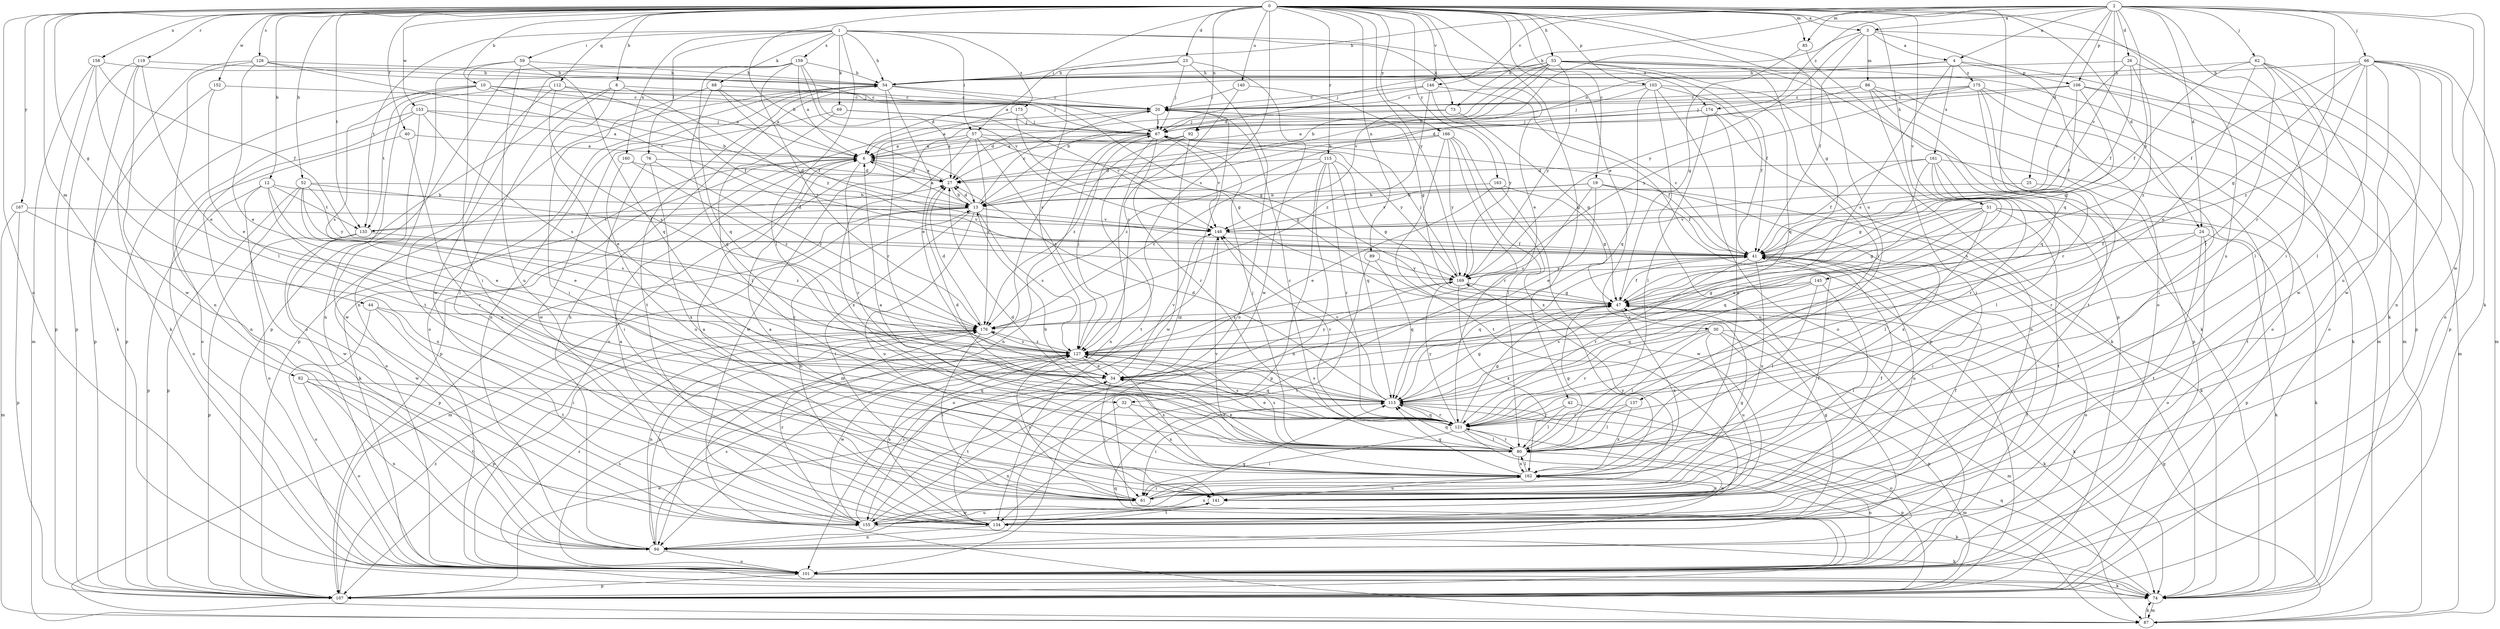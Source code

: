 strict digraph  {
0;
1;
2;
3;
4;
6;
8;
10;
12;
13;
19;
20;
23;
24;
25;
26;
27;
30;
32;
34;
40;
41;
42;
44;
47;
51;
52;
53;
54;
57;
59;
61;
62;
66;
67;
68;
69;
73;
74;
76;
80;
82;
85;
86;
87;
89;
92;
94;
101;
103;
106;
107;
112;
113;
115;
119;
121;
126;
127;
133;
134;
137;
140;
141;
145;
146;
148;
152;
153;
155;
158;
159;
160;
161;
162;
163;
166;
167;
169;
173;
174;
175;
176;
0 -> 3  [label=a];
0 -> 8  [label=b];
0 -> 10  [label=b];
0 -> 12  [label=b];
0 -> 13  [label=b];
0 -> 19  [label=c];
0 -> 23  [label=d];
0 -> 24  [label=d];
0 -> 30  [label=e];
0 -> 32  [label=e];
0 -> 40  [label=f];
0 -> 42  [label=g];
0 -> 44  [label=g];
0 -> 47  [label=g];
0 -> 51  [label=h];
0 -> 52  [label=h];
0 -> 53  [label=h];
0 -> 57  [label=i];
0 -> 82  [label=m];
0 -> 85  [label=m];
0 -> 89  [label=n];
0 -> 92  [label=n];
0 -> 101  [label=o];
0 -> 103  [label=p];
0 -> 112  [label=q];
0 -> 113  [label=q];
0 -> 115  [label=r];
0 -> 119  [label=r];
0 -> 126  [label=s];
0 -> 127  [label=s];
0 -> 133  [label=t];
0 -> 137  [label=u];
0 -> 140  [label=u];
0 -> 141  [label=u];
0 -> 145  [label=v];
0 -> 146  [label=v];
0 -> 152  [label=w];
0 -> 153  [label=w];
0 -> 158  [label=x];
0 -> 163  [label=y];
0 -> 166  [label=y];
0 -> 167  [label=y];
0 -> 169  [label=y];
1 -> 54  [label=h];
1 -> 57  [label=i];
1 -> 59  [label=i];
1 -> 68  [label=k];
1 -> 69  [label=k];
1 -> 73  [label=k];
1 -> 76  [label=l];
1 -> 80  [label=l];
1 -> 133  [label=t];
1 -> 159  [label=x];
1 -> 160  [label=x];
1 -> 173  [label=z];
1 -> 174  [label=z];
2 -> 3  [label=a];
2 -> 4  [label=a];
2 -> 24  [label=d];
2 -> 25  [label=d];
2 -> 26  [label=d];
2 -> 54  [label=h];
2 -> 61  [label=i];
2 -> 62  [label=j];
2 -> 66  [label=j];
2 -> 73  [label=k];
2 -> 74  [label=k];
2 -> 85  [label=m];
2 -> 106  [label=p];
2 -> 121  [label=r];
2 -> 146  [label=v];
2 -> 148  [label=v];
2 -> 155  [label=w];
2 -> 169  [label=y];
2 -> 174  [label=z];
3 -> 4  [label=a];
3 -> 13  [label=b];
3 -> 41  [label=f];
3 -> 74  [label=k];
3 -> 86  [label=m];
3 -> 101  [label=o];
3 -> 169  [label=y];
4 -> 54  [label=h];
4 -> 87  [label=m];
4 -> 92  [label=n];
4 -> 106  [label=p];
4 -> 127  [label=s];
4 -> 161  [label=x];
4 -> 175  [label=z];
6 -> 27  [label=d];
6 -> 74  [label=k];
6 -> 101  [label=o];
6 -> 121  [label=r];
8 -> 20  [label=c];
8 -> 32  [label=e];
8 -> 61  [label=i];
8 -> 101  [label=o];
8 -> 169  [label=y];
10 -> 6  [label=a];
10 -> 13  [label=b];
10 -> 20  [label=c];
10 -> 67  [label=j];
10 -> 107  [label=p];
10 -> 127  [label=s];
10 -> 133  [label=t];
12 -> 13  [label=b];
12 -> 34  [label=e];
12 -> 107  [label=p];
12 -> 121  [label=r];
12 -> 133  [label=t];
12 -> 155  [label=w];
13 -> 6  [label=a];
13 -> 20  [label=c];
13 -> 27  [label=d];
13 -> 61  [label=i];
13 -> 87  [label=m];
13 -> 107  [label=p];
13 -> 127  [label=s];
13 -> 133  [label=t];
13 -> 141  [label=u];
13 -> 148  [label=v];
19 -> 13  [label=b];
19 -> 34  [label=e];
19 -> 41  [label=f];
19 -> 74  [label=k];
19 -> 127  [label=s];
19 -> 148  [label=v];
19 -> 162  [label=x];
20 -> 67  [label=j];
20 -> 101  [label=o];
20 -> 107  [label=p];
23 -> 54  [label=h];
23 -> 67  [label=j];
23 -> 101  [label=o];
23 -> 127  [label=s];
23 -> 155  [label=w];
24 -> 41  [label=f];
24 -> 61  [label=i];
24 -> 74  [label=k];
24 -> 101  [label=o];
24 -> 134  [label=t];
25 -> 13  [label=b];
25 -> 121  [label=r];
26 -> 41  [label=f];
26 -> 54  [label=h];
26 -> 107  [label=p];
26 -> 148  [label=v];
26 -> 176  [label=z];
27 -> 6  [label=a];
27 -> 13  [label=b];
30 -> 74  [label=k];
30 -> 80  [label=l];
30 -> 87  [label=m];
30 -> 107  [label=p];
30 -> 121  [label=r];
30 -> 127  [label=s];
30 -> 141  [label=u];
32 -> 94  [label=n];
32 -> 121  [label=r];
32 -> 162  [label=x];
34 -> 61  [label=i];
34 -> 113  [label=q];
34 -> 134  [label=t];
34 -> 148  [label=v];
34 -> 169  [label=y];
40 -> 6  [label=a];
40 -> 101  [label=o];
40 -> 141  [label=u];
41 -> 20  [label=c];
41 -> 101  [label=o];
41 -> 113  [label=q];
41 -> 121  [label=r];
41 -> 141  [label=u];
41 -> 162  [label=x];
41 -> 169  [label=y];
42 -> 80  [label=l];
42 -> 101  [label=o];
42 -> 121  [label=r];
44 -> 61  [label=i];
44 -> 101  [label=o];
44 -> 134  [label=t];
44 -> 176  [label=z];
47 -> 41  [label=f];
47 -> 74  [label=k];
47 -> 162  [label=x];
47 -> 176  [label=z];
51 -> 34  [label=e];
51 -> 47  [label=g];
51 -> 74  [label=k];
51 -> 80  [label=l];
51 -> 107  [label=p];
51 -> 113  [label=q];
51 -> 134  [label=t];
51 -> 148  [label=v];
52 -> 13  [label=b];
52 -> 34  [label=e];
52 -> 41  [label=f];
52 -> 101  [label=o];
52 -> 107  [label=p];
52 -> 127  [label=s];
52 -> 169  [label=y];
53 -> 6  [label=a];
53 -> 13  [label=b];
53 -> 27  [label=d];
53 -> 41  [label=f];
53 -> 54  [label=h];
53 -> 67  [label=j];
53 -> 74  [label=k];
53 -> 80  [label=l];
53 -> 87  [label=m];
53 -> 113  [label=q];
53 -> 148  [label=v];
53 -> 169  [label=y];
54 -> 20  [label=c];
54 -> 34  [label=e];
54 -> 47  [label=g];
54 -> 94  [label=n];
54 -> 101  [label=o];
54 -> 107  [label=p];
54 -> 121  [label=r];
54 -> 134  [label=t];
57 -> 6  [label=a];
57 -> 47  [label=g];
57 -> 127  [label=s];
57 -> 155  [label=w];
57 -> 162  [label=x];
57 -> 169  [label=y];
57 -> 176  [label=z];
59 -> 54  [label=h];
59 -> 61  [label=i];
59 -> 94  [label=n];
59 -> 113  [label=q];
59 -> 141  [label=u];
61 -> 6  [label=a];
61 -> 41  [label=f];
61 -> 47  [label=g];
61 -> 127  [label=s];
61 -> 169  [label=y];
62 -> 34  [label=e];
62 -> 41  [label=f];
62 -> 54  [label=h];
62 -> 80  [label=l];
62 -> 107  [label=p];
62 -> 121  [label=r];
62 -> 155  [label=w];
66 -> 41  [label=f];
66 -> 47  [label=g];
66 -> 54  [label=h];
66 -> 80  [label=l];
66 -> 87  [label=m];
66 -> 94  [label=n];
66 -> 101  [label=o];
66 -> 141  [label=u];
66 -> 155  [label=w];
66 -> 176  [label=z];
67 -> 6  [label=a];
67 -> 41  [label=f];
67 -> 87  [label=m];
67 -> 94  [label=n];
67 -> 121  [label=r];
67 -> 134  [label=t];
67 -> 148  [label=v];
68 -> 6  [label=a];
68 -> 20  [label=c];
68 -> 41  [label=f];
68 -> 61  [label=i];
68 -> 113  [label=q];
69 -> 67  [label=j];
69 -> 80  [label=l];
69 -> 148  [label=v];
69 -> 155  [label=w];
73 -> 27  [label=d];
73 -> 47  [label=g];
73 -> 67  [label=j];
74 -> 87  [label=m];
74 -> 113  [label=q];
76 -> 27  [label=d];
76 -> 61  [label=i];
76 -> 162  [label=x];
76 -> 176  [label=z];
80 -> 6  [label=a];
80 -> 13  [label=b];
80 -> 20  [label=c];
80 -> 27  [label=d];
80 -> 34  [label=e];
80 -> 47  [label=g];
80 -> 67  [label=j];
80 -> 101  [label=o];
80 -> 113  [label=q];
80 -> 121  [label=r];
80 -> 127  [label=s];
80 -> 162  [label=x];
82 -> 94  [label=n];
82 -> 101  [label=o];
82 -> 113  [label=q];
82 -> 134  [label=t];
85 -> 47  [label=g];
85 -> 107  [label=p];
86 -> 13  [label=b];
86 -> 20  [label=c];
86 -> 61  [label=i];
86 -> 74  [label=k];
86 -> 107  [label=p];
86 -> 134  [label=t];
87 -> 47  [label=g];
87 -> 74  [label=k];
89 -> 113  [label=q];
89 -> 134  [label=t];
89 -> 169  [label=y];
92 -> 6  [label=a];
92 -> 94  [label=n];
92 -> 155  [label=w];
92 -> 176  [label=z];
94 -> 54  [label=h];
94 -> 101  [label=o];
94 -> 127  [label=s];
94 -> 176  [label=z];
101 -> 41  [label=f];
101 -> 74  [label=k];
101 -> 107  [label=p];
101 -> 113  [label=q];
101 -> 127  [label=s];
101 -> 176  [label=z];
103 -> 20  [label=c];
103 -> 41  [label=f];
103 -> 67  [label=j];
103 -> 74  [label=k];
103 -> 94  [label=n];
103 -> 101  [label=o];
103 -> 113  [label=q];
106 -> 20  [label=c];
106 -> 41  [label=f];
106 -> 47  [label=g];
106 -> 67  [label=j];
106 -> 87  [label=m];
106 -> 101  [label=o];
107 -> 34  [label=e];
107 -> 176  [label=z];
112 -> 20  [label=c];
112 -> 41  [label=f];
112 -> 94  [label=n];
112 -> 127  [label=s];
112 -> 134  [label=t];
113 -> 27  [label=d];
113 -> 47  [label=g];
113 -> 61  [label=i];
113 -> 87  [label=m];
113 -> 121  [label=r];
113 -> 127  [label=s];
113 -> 148  [label=v];
115 -> 27  [label=d];
115 -> 47  [label=g];
115 -> 94  [label=n];
115 -> 107  [label=p];
115 -> 113  [label=q];
115 -> 121  [label=r];
115 -> 176  [label=z];
119 -> 34  [label=e];
119 -> 54  [label=h];
119 -> 74  [label=k];
119 -> 107  [label=p];
119 -> 155  [label=w];
121 -> 27  [label=d];
121 -> 34  [label=e];
121 -> 47  [label=g];
121 -> 61  [label=i];
121 -> 80  [label=l];
121 -> 94  [label=n];
121 -> 107  [label=p];
121 -> 113  [label=q];
121 -> 127  [label=s];
121 -> 148  [label=v];
121 -> 169  [label=y];
126 -> 34  [label=e];
126 -> 54  [label=h];
126 -> 67  [label=j];
126 -> 74  [label=k];
126 -> 94  [label=n];
126 -> 148  [label=v];
127 -> 34  [label=e];
127 -> 67  [label=j];
127 -> 155  [label=w];
127 -> 176  [label=z];
133 -> 27  [label=d];
133 -> 107  [label=p];
133 -> 155  [label=w];
133 -> 176  [label=z];
134 -> 6  [label=a];
134 -> 13  [label=b];
134 -> 47  [label=g];
134 -> 94  [label=n];
134 -> 127  [label=s];
134 -> 162  [label=x];
137 -> 80  [label=l];
137 -> 121  [label=r];
137 -> 162  [label=x];
140 -> 20  [label=c];
140 -> 47  [label=g];
140 -> 127  [label=s];
141 -> 6  [label=a];
141 -> 41  [label=f];
141 -> 134  [label=t];
141 -> 155  [label=w];
141 -> 162  [label=x];
145 -> 47  [label=g];
145 -> 61  [label=i];
145 -> 80  [label=l];
145 -> 113  [label=q];
145 -> 127  [label=s];
146 -> 13  [label=b];
146 -> 20  [label=c];
146 -> 107  [label=p];
146 -> 169  [label=y];
146 -> 176  [label=z];
148 -> 41  [label=f];
148 -> 101  [label=o];
152 -> 20  [label=c];
152 -> 34  [label=e];
152 -> 107  [label=p];
153 -> 6  [label=a];
153 -> 67  [label=j];
153 -> 94  [label=n];
153 -> 101  [label=o];
153 -> 127  [label=s];
153 -> 155  [label=w];
155 -> 20  [label=c];
155 -> 41  [label=f];
155 -> 74  [label=k];
155 -> 113  [label=q];
155 -> 127  [label=s];
155 -> 141  [label=u];
155 -> 176  [label=z];
158 -> 41  [label=f];
158 -> 54  [label=h];
158 -> 80  [label=l];
158 -> 87  [label=m];
158 -> 107  [label=p];
159 -> 6  [label=a];
159 -> 27  [label=d];
159 -> 54  [label=h];
159 -> 107  [label=p];
159 -> 113  [label=q];
159 -> 148  [label=v];
159 -> 155  [label=w];
159 -> 176  [label=z];
160 -> 27  [label=d];
160 -> 141  [label=u];
160 -> 176  [label=z];
161 -> 27  [label=d];
161 -> 41  [label=f];
161 -> 47  [label=g];
161 -> 80  [label=l];
161 -> 121  [label=r];
161 -> 127  [label=s];
161 -> 134  [label=t];
162 -> 61  [label=i];
162 -> 74  [label=k];
162 -> 80  [label=l];
162 -> 113  [label=q];
162 -> 127  [label=s];
162 -> 141  [label=u];
162 -> 148  [label=v];
163 -> 13  [label=b];
163 -> 34  [label=e];
163 -> 47  [label=g];
163 -> 155  [label=w];
166 -> 6  [label=a];
166 -> 80  [label=l];
166 -> 121  [label=r];
166 -> 134  [label=t];
166 -> 162  [label=x];
166 -> 169  [label=y];
166 -> 176  [label=z];
167 -> 87  [label=m];
167 -> 107  [label=p];
167 -> 148  [label=v];
167 -> 162  [label=x];
169 -> 47  [label=g];
169 -> 67  [label=j];
169 -> 127  [label=s];
169 -> 162  [label=x];
173 -> 6  [label=a];
173 -> 47  [label=g];
173 -> 67  [label=j];
174 -> 6  [label=a];
174 -> 67  [label=j];
174 -> 80  [label=l];
174 -> 94  [label=n];
174 -> 162  [label=x];
175 -> 20  [label=c];
175 -> 27  [label=d];
175 -> 61  [label=i];
175 -> 101  [label=o];
175 -> 113  [label=q];
175 -> 121  [label=r];
175 -> 169  [label=y];
176 -> 27  [label=d];
176 -> 61  [label=i];
176 -> 94  [label=n];
176 -> 107  [label=p];
176 -> 127  [label=s];
}
